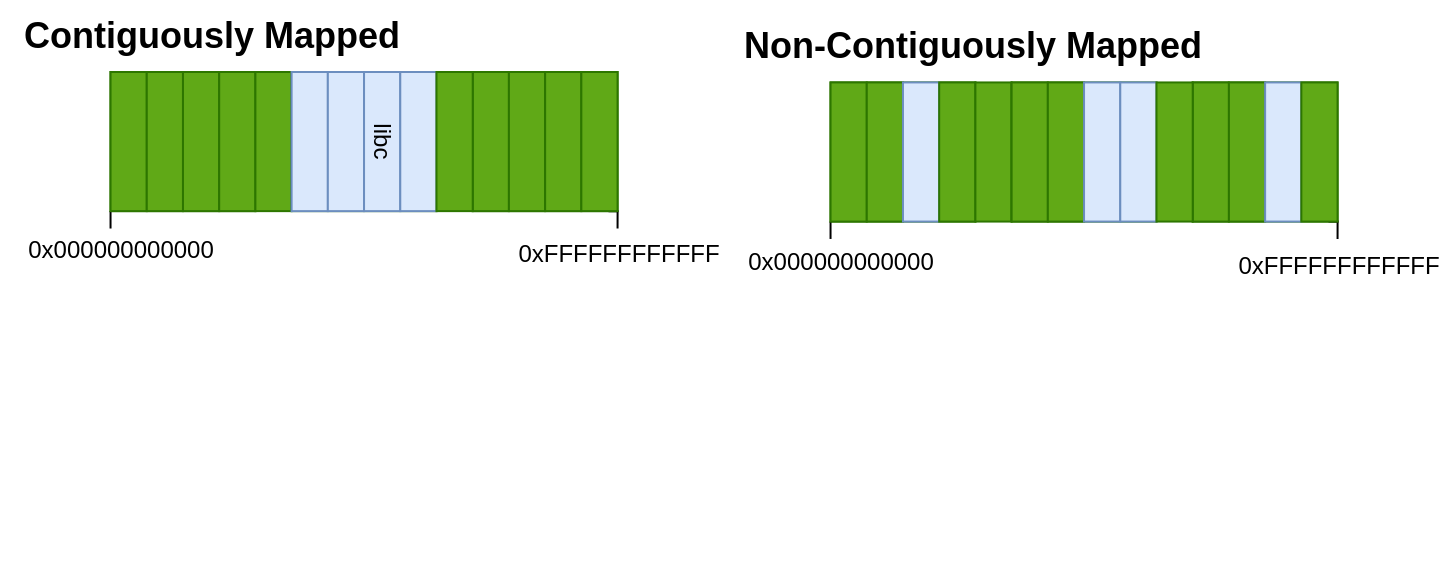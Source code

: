 <mxfile version="26.2.15">
  <diagram name="Page-1" id="NzrMr5zq9rKaClnaXDuF">
    <mxGraphModel dx="1234" dy="898" grid="1" gridSize="10" guides="1" tooltips="1" connect="1" arrows="1" fold="1" page="1" pageScale="1" pageWidth="1169" pageHeight="827" math="0" shadow="0">
      <root>
        <mxCell id="0" />
        <mxCell id="1" parent="0" />
        <mxCell id="hFEI2WQQ1vhx0Jh2LQrT-162" value="" style="group;" parent="1" vertex="1" connectable="0">
          <mxGeometry x="90" y="54.78" width="354.05" height="284.79" as="geometry" />
        </mxCell>
        <mxCell id="hFEI2WQQ1vhx0Jh2LQrT-137" value="" style="group;" parent="hFEI2WQQ1vhx0Jh2LQrT-162" vertex="1" connectable="0">
          <mxGeometry width="354.05" height="139.57" as="geometry" />
        </mxCell>
        <mxCell id="hFEI2WQQ1vhx0Jh2LQrT-102" value="&lt;h1 style=&quot;margin-top: 0px;&quot;&gt;Contiguously Mapped&lt;/h1&gt;" style="text;html=1;whiteSpace=wrap;overflow=hidden;rounded=0;fontSize=9;" parent="hFEI2WQQ1vhx0Jh2LQrT-137" vertex="1">
          <mxGeometry x="10" width="271" height="120" as="geometry" />
        </mxCell>
        <mxCell id="hFEI2WQQ1vhx0Jh2LQrT-1" value="" style="group;fillColor=#60a917;strokeColor=#2D7600;fontColor=#ffffff;container=0;" parent="hFEI2WQQ1vhx0Jh2LQrT-137" vertex="1" connectable="0">
          <mxGeometry x="55.27" y="35.22" width="72.432" height="69.565" as="geometry" />
        </mxCell>
        <mxCell id="hFEI2WQQ1vhx0Jh2LQrT-8" value="" style="group;fillColor=#60a917;strokeColor=#2D7600;fontColor=#ffffff;container=0;" parent="hFEI2WQQ1vhx0Jh2LQrT-137" vertex="1" connectable="0">
          <mxGeometry x="236.347" y="35.22" width="72.432" height="69.565" as="geometry" />
        </mxCell>
        <mxCell id="hFEI2WQQ1vhx0Jh2LQrT-9" value="0xFFFFFFFFFFFF" style="text;html=1;align=center;verticalAlign=middle;whiteSpace=wrap;rounded=0;container=0;" parent="hFEI2WQQ1vhx0Jh2LQrT-137" vertex="1">
          <mxGeometry x="263.509" y="113.481" width="90.541" height="26.087" as="geometry" />
        </mxCell>
        <mxCell id="hFEI2WQQ1vhx0Jh2LQrT-10" style="edgeStyle=orthogonalEdgeStyle;rounded=0;orthogonalLoop=1;jettySize=auto;html=1;exitX=0.75;exitY=1;exitDx=0;exitDy=0;entryX=0.5;entryY=0;entryDx=0;entryDy=0;endArrow=none;startFill=0;" parent="hFEI2WQQ1vhx0Jh2LQrT-137" source="hFEI2WQQ1vhx0Jh2LQrT-43" target="hFEI2WQQ1vhx0Jh2LQrT-9" edge="1">
          <mxGeometry relative="1" as="geometry" />
        </mxCell>
        <mxCell id="hFEI2WQQ1vhx0Jh2LQrT-11" style="edgeStyle=orthogonalEdgeStyle;rounded=0;orthogonalLoop=1;jettySize=auto;html=1;exitX=0;exitY=1;exitDx=0;exitDy=0;strokeColor=default;endArrow=none;startFill=0;" parent="hFEI2WQQ1vhx0Jh2LQrT-137" source="hFEI2WQQ1vhx0Jh2LQrT-12" edge="1">
          <mxGeometry relative="1" as="geometry">
            <mxPoint x="55.27" y="113.481" as="targetPoint" />
          </mxGeometry>
        </mxCell>
        <mxCell id="hFEI2WQQ1vhx0Jh2LQrT-12" value="" style="rounded=0;whiteSpace=wrap;html=1;fillColor=#60a917;strokeColor=#2D7600;fontColor=#ffffff;container=0;" parent="hFEI2WQQ1vhx0Jh2LQrT-137" vertex="1">
          <mxGeometry x="55.27" y="35.22" width="18.108" height="69.565" as="geometry" />
        </mxCell>
        <mxCell id="hFEI2WQQ1vhx0Jh2LQrT-13" value="" style="rounded=0;whiteSpace=wrap;html=1;fillColor=#60a917;strokeColor=#2D7600;fontColor=#ffffff;container=0;" parent="hFEI2WQQ1vhx0Jh2LQrT-137" vertex="1">
          <mxGeometry x="73.378" y="35.22" width="18.108" height="69.565" as="geometry" />
        </mxCell>
        <mxCell id="hFEI2WQQ1vhx0Jh2LQrT-14" value="" style="rounded=0;whiteSpace=wrap;html=1;fillColor=#60a917;strokeColor=#2D7600;fontColor=#ffffff;container=0;" parent="hFEI2WQQ1vhx0Jh2LQrT-137" vertex="1">
          <mxGeometry x="91.486" y="35.22" width="18.108" height="69.565" as="geometry" />
        </mxCell>
        <mxCell id="hFEI2WQQ1vhx0Jh2LQrT-15" value="" style="rounded=0;whiteSpace=wrap;html=1;fillColor=#60a917;strokeColor=#2D7600;fontColor=#ffffff;container=0;" parent="hFEI2WQQ1vhx0Jh2LQrT-137" vertex="1">
          <mxGeometry x="109.595" y="35.22" width="18.108" height="69.565" as="geometry" />
        </mxCell>
        <mxCell id="hFEI2WQQ1vhx0Jh2LQrT-16" value="" style="rounded=0;whiteSpace=wrap;html=1;fillColor=#60a917;strokeColor=#2D7600;fontColor=#ffffff;container=0;" parent="hFEI2WQQ1vhx0Jh2LQrT-137" vertex="1">
          <mxGeometry x="127.703" y="35.22" width="18.108" height="69.565" as="geometry" />
        </mxCell>
        <mxCell id="hFEI2WQQ1vhx0Jh2LQrT-40" value="" style="rounded=0;whiteSpace=wrap;html=1;fillColor=#60a917;strokeColor=#2D7600;fontColor=#ffffff;container=0;" parent="hFEI2WQQ1vhx0Jh2LQrT-137" vertex="1">
          <mxGeometry x="236.347" y="35.22" width="18.108" height="69.565" as="geometry" />
        </mxCell>
        <mxCell id="hFEI2WQQ1vhx0Jh2LQrT-41" value="" style="rounded=0;whiteSpace=wrap;html=1;fillColor=#60a917;strokeColor=#2D7600;fontColor=#ffffff;container=0;" parent="hFEI2WQQ1vhx0Jh2LQrT-137" vertex="1">
          <mxGeometry x="254.455" y="35.22" width="18.108" height="69.565" as="geometry" />
        </mxCell>
        <mxCell id="hFEI2WQQ1vhx0Jh2LQrT-42" value="" style="rounded=0;whiteSpace=wrap;html=1;fillColor=#60a917;strokeColor=#2D7600;fontColor=#ffffff;container=0;" parent="hFEI2WQQ1vhx0Jh2LQrT-137" vertex="1">
          <mxGeometry x="272.564" y="35.22" width="18.108" height="69.565" as="geometry" />
        </mxCell>
        <mxCell id="hFEI2WQQ1vhx0Jh2LQrT-43" value="" style="rounded=0;whiteSpace=wrap;html=1;fillColor=#60a917;strokeColor=#2D7600;fontColor=#ffffff;container=0;" parent="hFEI2WQQ1vhx0Jh2LQrT-137" vertex="1">
          <mxGeometry x="290.672" y="35.22" width="18.108" height="69.565" as="geometry" />
        </mxCell>
        <mxCell id="hFEI2WQQ1vhx0Jh2LQrT-73" value="0x000000000000" style="text;html=1;align=center;verticalAlign=middle;resizable=0;points=[];autosize=1;strokeColor=none;fillColor=none;" parent="hFEI2WQQ1vhx0Jh2LQrT-137" vertex="1">
          <mxGeometry y="109.57" width="120" height="30" as="geometry" />
        </mxCell>
        <mxCell id="hFEI2WQQ1vhx0Jh2LQrT-74" value="" style="group;fillColor=#60a917;strokeColor=#2D7600;fontColor=#ffffff;container=0;" parent="hFEI2WQQ1vhx0Jh2LQrT-137" vertex="1" connectable="0">
          <mxGeometry x="145.81" y="35.22" width="72.432" height="69.565" as="geometry" />
        </mxCell>
        <mxCell id="hFEI2WQQ1vhx0Jh2LQrT-76" value="" style="rounded=0;whiteSpace=wrap;html=1;fillColor=#dae8fc;strokeColor=#6c8ebf;container=0;" parent="hFEI2WQQ1vhx0Jh2LQrT-137" vertex="1">
          <mxGeometry x="145.81" y="35.22" width="18.108" height="69.565" as="geometry" />
        </mxCell>
        <mxCell id="hFEI2WQQ1vhx0Jh2LQrT-77" value="" style="rounded=0;whiteSpace=wrap;html=1;fillColor=#dae8fc;strokeColor=#6c8ebf;container=0;" parent="hFEI2WQQ1vhx0Jh2LQrT-137" vertex="1">
          <mxGeometry x="163.918" y="35.22" width="18.108" height="69.565" as="geometry" />
        </mxCell>
        <mxCell id="hFEI2WQQ1vhx0Jh2LQrT-78" value="" style="rounded=0;whiteSpace=wrap;html=1;fillColor=#dae8fc;strokeColor=#6c8ebf;container=0;" parent="hFEI2WQQ1vhx0Jh2LQrT-137" vertex="1">
          <mxGeometry x="182.026" y="35.22" width="18.108" height="69.565" as="geometry" />
        </mxCell>
        <mxCell id="hFEI2WQQ1vhx0Jh2LQrT-79" value="" style="rounded=0;whiteSpace=wrap;html=1;fillColor=#dae8fc;strokeColor=#6c8ebf;container=0;" parent="hFEI2WQQ1vhx0Jh2LQrT-137" vertex="1">
          <mxGeometry x="200.135" y="35.22" width="18.108" height="69.565" as="geometry" />
        </mxCell>
        <mxCell id="hFEI2WQQ1vhx0Jh2LQrT-80" value="" style="rounded=0;whiteSpace=wrap;html=1;fillColor=#60a917;strokeColor=#2D7600;fontColor=#ffffff;container=0;" parent="hFEI2WQQ1vhx0Jh2LQrT-137" vertex="1">
          <mxGeometry x="218.243" y="35.22" width="18.108" height="69.565" as="geometry" />
        </mxCell>
        <mxCell id="hFEI2WQQ1vhx0Jh2LQrT-113" value="libc" style="text;html=1;align=center;verticalAlign=middle;whiteSpace=wrap;rounded=0;rotation=90;" parent="hFEI2WQQ1vhx0Jh2LQrT-137" vertex="1">
          <mxGeometry x="161.08" y="55" width="60" height="30" as="geometry" />
        </mxCell>
        <mxCell id="hFEI2WQQ1vhx0Jh2LQrT-139" value="&lt;h1 style=&quot;margin-top: 0px;&quot;&gt;Non-Contiguously Mapped&lt;/h1&gt;" style="text;html=1;whiteSpace=wrap;overflow=hidden;rounded=0;fontSize=9;" parent="1" vertex="1">
          <mxGeometry x="460" y="60" width="271" height="120" as="geometry" />
        </mxCell>
        <mxCell id="hFEI2WQQ1vhx0Jh2LQrT-140" value="" style="group;fillColor=#60a917;strokeColor=#2D7600;fontColor=#ffffff;container=0;" parent="1" vertex="1" connectable="0">
          <mxGeometry x="505.27" y="95.22" width="72.432" height="69.565" as="geometry" />
        </mxCell>
        <mxCell id="hFEI2WQQ1vhx0Jh2LQrT-141" value="" style="group;fillColor=#60a917;strokeColor=#2D7600;fontColor=#ffffff;container=0;" parent="1" vertex="1" connectable="0">
          <mxGeometry x="686.347" y="95.22" width="72.432" height="69.565" as="geometry" />
        </mxCell>
        <mxCell id="hFEI2WQQ1vhx0Jh2LQrT-142" value="0xFFFFFFFFFFFF" style="text;html=1;align=center;verticalAlign=middle;whiteSpace=wrap;rounded=0;container=0;" parent="1" vertex="1">
          <mxGeometry x="713.509" y="173.481" width="90.541" height="26.087" as="geometry" />
        </mxCell>
        <mxCell id="hFEI2WQQ1vhx0Jh2LQrT-143" style="edgeStyle=orthogonalEdgeStyle;rounded=0;orthogonalLoop=1;jettySize=auto;html=1;exitX=0.75;exitY=1;exitDx=0;exitDy=0;entryX=0.5;entryY=0;entryDx=0;entryDy=0;endArrow=none;startFill=0;" parent="1" source="hFEI2WQQ1vhx0Jh2LQrT-153" target="hFEI2WQQ1vhx0Jh2LQrT-142" edge="1">
          <mxGeometry relative="1" as="geometry" />
        </mxCell>
        <mxCell id="hFEI2WQQ1vhx0Jh2LQrT-144" style="edgeStyle=orthogonalEdgeStyle;rounded=0;orthogonalLoop=1;jettySize=auto;html=1;exitX=0;exitY=1;exitDx=0;exitDy=0;strokeColor=default;endArrow=none;startFill=0;" parent="1" source="hFEI2WQQ1vhx0Jh2LQrT-145" edge="1">
          <mxGeometry relative="1" as="geometry">
            <mxPoint x="505.27" y="173.481" as="targetPoint" />
          </mxGeometry>
        </mxCell>
        <mxCell id="hFEI2WQQ1vhx0Jh2LQrT-145" value="" style="rounded=0;whiteSpace=wrap;html=1;fillColor=#60a917;strokeColor=#2D7600;fontColor=#ffffff;container=0;" parent="1" vertex="1">
          <mxGeometry x="505.27" y="95.22" width="18.108" height="69.565" as="geometry" />
        </mxCell>
        <mxCell id="hFEI2WQQ1vhx0Jh2LQrT-146" value="" style="rounded=0;whiteSpace=wrap;html=1;fillColor=#60a917;strokeColor=#2D7600;fontColor=#ffffff;container=0;" parent="1" vertex="1">
          <mxGeometry x="523.378" y="95.22" width="18.108" height="69.565" as="geometry" />
        </mxCell>
        <mxCell id="hFEI2WQQ1vhx0Jh2LQrT-147" value="" style="rounded=0;whiteSpace=wrap;html=1;fillColor=#dae8fc;strokeColor=#6c8ebf;container=0;" parent="1" vertex="1">
          <mxGeometry x="541.486" y="95.22" width="18.108" height="69.565" as="geometry" />
        </mxCell>
        <mxCell id="hFEI2WQQ1vhx0Jh2LQrT-148" value="" style="rounded=0;whiteSpace=wrap;html=1;fillColor=#60a917;strokeColor=#2D7600;fontColor=#ffffff;container=0;" parent="1" vertex="1">
          <mxGeometry x="559.595" y="95.22" width="18.108" height="69.565" as="geometry" />
        </mxCell>
        <mxCell id="hFEI2WQQ1vhx0Jh2LQrT-149" value="" style="rounded=0;whiteSpace=wrap;html=1;fillColor=#60a917;strokeColor=#2D7600;fontColor=#ffffff;container=0;" parent="1" vertex="1">
          <mxGeometry x="577.703" y="95.22" width="18.108" height="69.565" as="geometry" />
        </mxCell>
        <mxCell id="hFEI2WQQ1vhx0Jh2LQrT-150" value="" style="rounded=0;whiteSpace=wrap;html=1;fillColor=#60a917;strokeColor=#2D7600;fontColor=#ffffff;container=0;" parent="1" vertex="1">
          <mxGeometry x="686.347" y="95.22" width="18.108" height="69.565" as="geometry" />
        </mxCell>
        <mxCell id="hFEI2WQQ1vhx0Jh2LQrT-151" value="" style="rounded=0;whiteSpace=wrap;html=1;fillColor=#60a917;strokeColor=#2D7600;fontColor=#ffffff;container=0;" parent="1" vertex="1">
          <mxGeometry x="704.455" y="95.22" width="18.108" height="69.565" as="geometry" />
        </mxCell>
        <mxCell id="hFEI2WQQ1vhx0Jh2LQrT-152" value="" style="rounded=0;whiteSpace=wrap;html=1;fillColor=#dae8fc;strokeColor=#6c8ebf;container=0;" parent="1" vertex="1">
          <mxGeometry x="722.564" y="95.22" width="18.108" height="69.565" as="geometry" />
        </mxCell>
        <mxCell id="hFEI2WQQ1vhx0Jh2LQrT-153" value="" style="rounded=0;whiteSpace=wrap;html=1;fillColor=#60a917;strokeColor=#2D7600;fontColor=#ffffff;container=0;" parent="1" vertex="1">
          <mxGeometry x="740.672" y="95.22" width="18.108" height="69.565" as="geometry" />
        </mxCell>
        <mxCell id="hFEI2WQQ1vhx0Jh2LQrT-154" value="0x000000000000" style="text;html=1;align=center;verticalAlign=middle;resizable=0;points=[];autosize=1;strokeColor=none;fillColor=none;" parent="1" vertex="1">
          <mxGeometry x="450" y="169.57" width="120" height="30" as="geometry" />
        </mxCell>
        <mxCell id="hFEI2WQQ1vhx0Jh2LQrT-155" value="" style="group;fillColor=#60a917;strokeColor=#2D7600;fontColor=#ffffff;container=0;" parent="1" vertex="1" connectable="0">
          <mxGeometry x="595.81" y="95.22" width="72.432" height="69.565" as="geometry" />
        </mxCell>
        <mxCell id="hFEI2WQQ1vhx0Jh2LQrT-156" value="" style="rounded=0;whiteSpace=wrap;html=1;fillColor=light-dark(#61a916, #1d293b);strokeColor=light-dark(#2e7601, #5c79a3);container=0;" parent="1" vertex="1">
          <mxGeometry x="595.81" y="95.22" width="18.108" height="69.565" as="geometry" />
        </mxCell>
        <mxCell id="hFEI2WQQ1vhx0Jh2LQrT-157" value="" style="rounded=0;whiteSpace=wrap;html=1;fillColor=light-dark(#61a916, #1d293b);strokeColor=light-dark(#2e7601, #5c79a3);container=0;" parent="1" vertex="1">
          <mxGeometry x="613.918" y="95.22" width="18.108" height="69.565" as="geometry" />
        </mxCell>
        <mxCell id="hFEI2WQQ1vhx0Jh2LQrT-158" value="" style="rounded=0;whiteSpace=wrap;html=1;fillColor=#dae8fc;strokeColor=#6c8ebf;container=0;" parent="1" vertex="1">
          <mxGeometry x="632.026" y="95.22" width="18.108" height="69.565" as="geometry" />
        </mxCell>
        <mxCell id="hFEI2WQQ1vhx0Jh2LQrT-159" value="" style="rounded=0;whiteSpace=wrap;html=1;fillColor=#dae8fc;strokeColor=#6c8ebf;container=0;" parent="1" vertex="1">
          <mxGeometry x="650.135" y="95.22" width="18.108" height="69.565" as="geometry" />
        </mxCell>
        <mxCell id="hFEI2WQQ1vhx0Jh2LQrT-160" value="" style="rounded=0;whiteSpace=wrap;html=1;fillColor=#60a917;strokeColor=#2D7600;fontColor=#ffffff;container=0;" parent="1" vertex="1">
          <mxGeometry x="668.243" y="95.22" width="18.108" height="69.565" as="geometry" />
        </mxCell>
      </root>
    </mxGraphModel>
  </diagram>
</mxfile>
